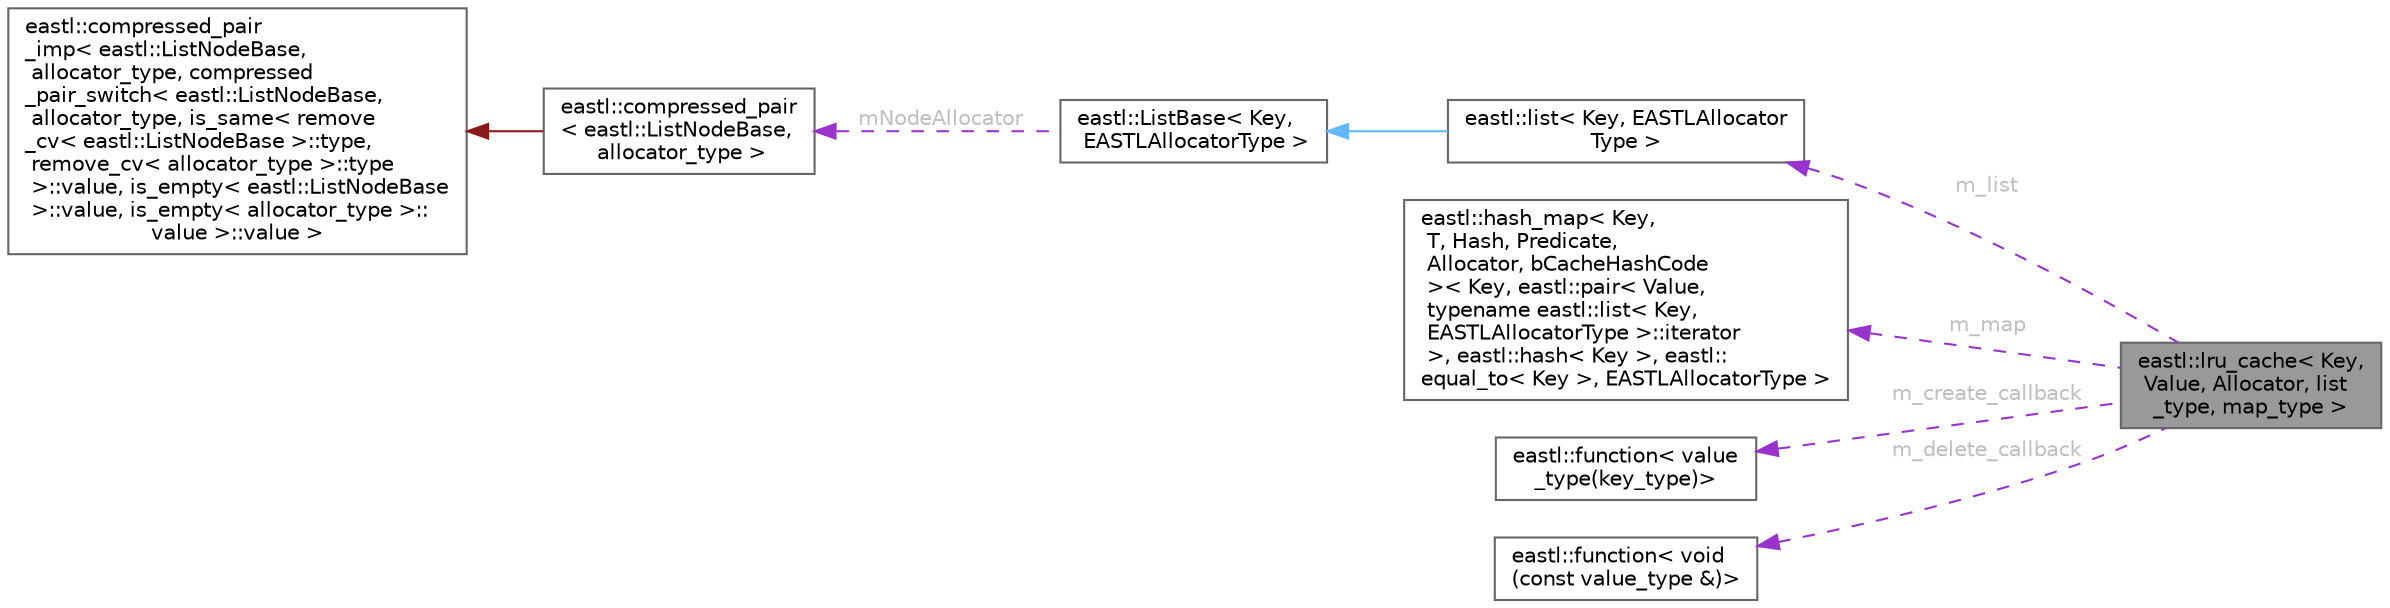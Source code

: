 digraph "eastl::lru_cache&lt; Key, Value, Allocator, list_type, map_type &gt;"
{
 // LATEX_PDF_SIZE
  bgcolor="transparent";
  edge [fontname=Helvetica,fontsize=10,labelfontname=Helvetica,labelfontsize=10];
  node [fontname=Helvetica,fontsize=10,shape=box,height=0.2,width=0.4];
  rankdir="LR";
  Node1 [id="Node000001",label="eastl::lru_cache\< Key,\l Value, Allocator, list\l_type, map_type \>",height=0.2,width=0.4,color="gray40", fillcolor="grey60", style="filled", fontcolor="black",tooltip=" "];
  Node2 -> Node1 [id="edge8_Node000001_Node000002",dir="back",color="darkorchid3",style="dashed",tooltip=" ",label=" m_list",fontcolor="grey" ];
  Node2 [id="Node000002",label="eastl::list\< Key, EASTLAllocator\lType \>",height=0.2,width=0.4,color="gray40", fillcolor="white", style="filled",URL="$classeastl_1_1list.html",tooltip=" "];
  Node3 -> Node2 [id="edge9_Node000002_Node000003",dir="back",color="steelblue1",style="solid",tooltip=" "];
  Node3 [id="Node000003",label="eastl::ListBase\< Key,\l EASTLAllocatorType \>",height=0.2,width=0.4,color="gray40", fillcolor="white", style="filled",URL="$classeastl_1_1_list_base.html",tooltip=" "];
  Node4 -> Node3 [id="edge10_Node000003_Node000004",dir="back",color="darkorchid3",style="dashed",tooltip=" ",label=" mNodeAllocator",fontcolor="grey" ];
  Node4 [id="Node000004",label="eastl::compressed_pair\l\< eastl::ListNodeBase,\l allocator_type \>",height=0.2,width=0.4,color="gray40", fillcolor="white", style="filled",URL="$classeastl_1_1compressed__pair.html",tooltip=" "];
  Node5 -> Node4 [id="edge11_Node000004_Node000005",dir="back",color="firebrick4",style="solid",tooltip=" "];
  Node5 [id="Node000005",label="eastl::compressed_pair\l_imp\< eastl::ListNodeBase,\l allocator_type, compressed\l_pair_switch\< eastl::ListNodeBase,\l allocator_type, is_same\< remove\l_cv\< eastl::ListNodeBase \>::type,\l remove_cv\< allocator_type \>::type\l \>::value, is_empty\< eastl::ListNodeBase\l \>::value, is_empty\< allocator_type \>::\lvalue \>::value \>",height=0.2,width=0.4,color="gray40", fillcolor="white", style="filled",URL="$classeastl_1_1compressed__pair__imp.html",tooltip=" "];
  Node6 -> Node1 [id="edge12_Node000001_Node000006",dir="back",color="darkorchid3",style="dashed",tooltip=" ",label=" m_map",fontcolor="grey" ];
  Node6 [id="Node000006",label="eastl::hash_map\< Key,\l T, Hash, Predicate,\l Allocator, bCacheHashCode\l \>\< Key, eastl::pair\< Value,\l typename eastl::list\< Key,\l EASTLAllocatorType \>::iterator\l \>, eastl::hash\< Key \>, eastl::\lequal_to\< Key \>, EASTLAllocatorType \>",height=0.2,width=0.4,color="gray40", fillcolor="white", style="filled",URL="$classeastl_1_1hash__map.html",tooltip=" "];
  Node7 -> Node1 [id="edge13_Node000001_Node000007",dir="back",color="darkorchid3",style="dashed",tooltip=" ",label=" m_create_callback",fontcolor="grey" ];
  Node7 [id="Node000007",label="eastl::function\< value\l_type(key_type)\>",height=0.2,width=0.4,color="gray40", fillcolor="white", style="filled",URL="$classeastl_1_1function.html",tooltip=" "];
  Node8 -> Node1 [id="edge14_Node000001_Node000008",dir="back",color="darkorchid3",style="dashed",tooltip=" ",label=" m_delete_callback",fontcolor="grey" ];
  Node8 [id="Node000008",label="eastl::function\< void\l(const value_type &)\>",height=0.2,width=0.4,color="gray40", fillcolor="white", style="filled",URL="$classeastl_1_1function.html",tooltip=" "];
}
